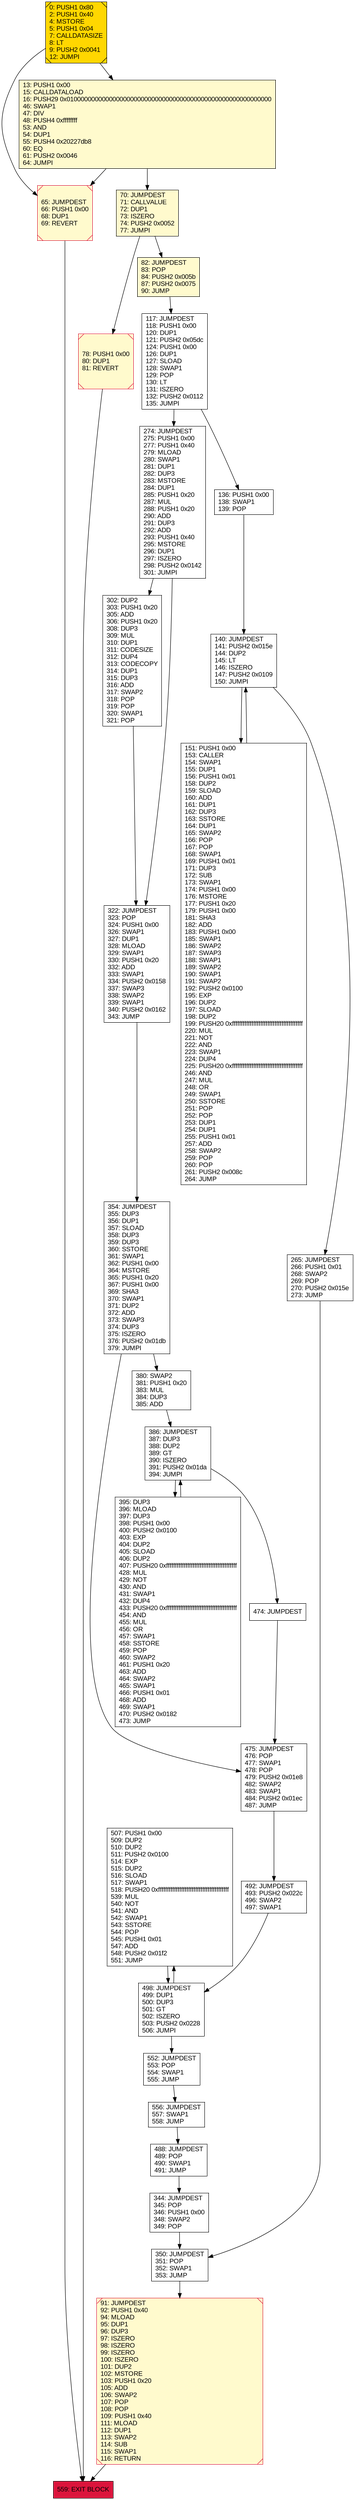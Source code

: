 digraph G {
bgcolor=transparent rankdir=UD;
node [shape=box style=filled color=black fillcolor=white fontname=arial fontcolor=black];
507 [label="507: PUSH1 0x00\l509: DUP2\l510: DUP2\l511: PUSH2 0x0100\l514: EXP\l515: DUP2\l516: SLOAD\l517: SWAP1\l518: PUSH20 0xffffffffffffffffffffffffffffffffffffffff\l539: MUL\l540: NOT\l541: AND\l542: SWAP1\l543: SSTORE\l544: POP\l545: PUSH1 0x01\l547: ADD\l548: PUSH2 0x01f2\l551: JUMP\l" ];
65 [label="65: JUMPDEST\l66: PUSH1 0x00\l68: DUP1\l69: REVERT\l" fillcolor=lemonchiffon shape=Msquare color=crimson ];
82 [label="82: JUMPDEST\l83: POP\l84: PUSH2 0x005b\l87: PUSH2 0x0075\l90: JUMP\l" fillcolor=lemonchiffon ];
475 [label="475: JUMPDEST\l476: POP\l477: SWAP1\l478: POP\l479: PUSH2 0x01e8\l482: SWAP2\l483: SWAP1\l484: PUSH2 0x01ec\l487: JUMP\l" ];
350 [label="350: JUMPDEST\l351: POP\l352: SWAP1\l353: JUMP\l" ];
265 [label="265: JUMPDEST\l266: PUSH1 0x01\l268: SWAP2\l269: POP\l270: PUSH2 0x015e\l273: JUMP\l" ];
151 [label="151: PUSH1 0x00\l153: CALLER\l154: SWAP1\l155: DUP1\l156: PUSH1 0x01\l158: DUP2\l159: SLOAD\l160: ADD\l161: DUP1\l162: DUP3\l163: SSTORE\l164: DUP1\l165: SWAP2\l166: POP\l167: POP\l168: SWAP1\l169: PUSH1 0x01\l171: DUP3\l172: SUB\l173: SWAP1\l174: PUSH1 0x00\l176: MSTORE\l177: PUSH1 0x20\l179: PUSH1 0x00\l181: SHA3\l182: ADD\l183: PUSH1 0x00\l185: SWAP1\l186: SWAP2\l187: SWAP3\l188: SWAP1\l189: SWAP2\l190: SWAP1\l191: SWAP2\l192: PUSH2 0x0100\l195: EXP\l196: DUP2\l197: SLOAD\l198: DUP2\l199: PUSH20 0xffffffffffffffffffffffffffffffffffffffff\l220: MUL\l221: NOT\l222: AND\l223: SWAP1\l224: DUP4\l225: PUSH20 0xffffffffffffffffffffffffffffffffffffffff\l246: AND\l247: MUL\l248: OR\l249: SWAP1\l250: SSTORE\l251: POP\l252: POP\l253: DUP1\l254: DUP1\l255: PUSH1 0x01\l257: ADD\l258: SWAP2\l259: POP\l260: POP\l261: PUSH2 0x008c\l264: JUMP\l" ];
474 [label="474: JUMPDEST\l" ];
556 [label="556: JUMPDEST\l557: SWAP1\l558: JUMP\l" ];
354 [label="354: JUMPDEST\l355: DUP3\l356: DUP1\l357: SLOAD\l358: DUP3\l359: DUP3\l360: SSTORE\l361: SWAP1\l362: PUSH1 0x00\l364: MSTORE\l365: PUSH1 0x20\l367: PUSH1 0x00\l369: SHA3\l370: SWAP1\l371: DUP2\l372: ADD\l373: SWAP3\l374: DUP3\l375: ISZERO\l376: PUSH2 0x01db\l379: JUMPI\l" ];
380 [label="380: SWAP2\l381: PUSH1 0x20\l383: MUL\l384: DUP3\l385: ADD\l" ];
344 [label="344: JUMPDEST\l345: POP\l346: PUSH1 0x00\l348: SWAP2\l349: POP\l" ];
140 [label="140: JUMPDEST\l141: PUSH2 0x015e\l144: DUP2\l145: LT\l146: ISZERO\l147: PUSH2 0x0109\l150: JUMPI\l" ];
91 [label="91: JUMPDEST\l92: PUSH1 0x40\l94: MLOAD\l95: DUP1\l96: DUP3\l97: ISZERO\l98: ISZERO\l99: ISZERO\l100: ISZERO\l101: DUP2\l102: MSTORE\l103: PUSH1 0x20\l105: ADD\l106: SWAP2\l107: POP\l108: POP\l109: PUSH1 0x40\l111: MLOAD\l112: DUP1\l113: SWAP2\l114: SUB\l115: SWAP1\l116: RETURN\l" fillcolor=lemonchiffon shape=Msquare color=crimson ];
0 [label="0: PUSH1 0x80\l2: PUSH1 0x40\l4: MSTORE\l5: PUSH1 0x04\l7: CALLDATASIZE\l8: LT\l9: PUSH2 0x0041\l12: JUMPI\l" fillcolor=lemonchiffon shape=Msquare fillcolor=gold ];
13 [label="13: PUSH1 0x00\l15: CALLDATALOAD\l16: PUSH29 0x0100000000000000000000000000000000000000000000000000000000\l46: SWAP1\l47: DIV\l48: PUSH4 0xffffffff\l53: AND\l54: DUP1\l55: PUSH4 0x20227db8\l60: EQ\l61: PUSH2 0x0046\l64: JUMPI\l" fillcolor=lemonchiffon ];
322 [label="322: JUMPDEST\l323: POP\l324: PUSH1 0x00\l326: SWAP1\l327: DUP1\l328: MLOAD\l329: SWAP1\l330: PUSH1 0x20\l332: ADD\l333: SWAP1\l334: PUSH2 0x0158\l337: SWAP3\l338: SWAP2\l339: SWAP1\l340: PUSH2 0x0162\l343: JUMP\l" ];
117 [label="117: JUMPDEST\l118: PUSH1 0x00\l120: DUP1\l121: PUSH2 0x05dc\l124: PUSH1 0x00\l126: DUP1\l127: SLOAD\l128: SWAP1\l129: POP\l130: LT\l131: ISZERO\l132: PUSH2 0x0112\l135: JUMPI\l" ];
386 [label="386: JUMPDEST\l387: DUP3\l388: DUP2\l389: GT\l390: ISZERO\l391: PUSH2 0x01da\l394: JUMPI\l" ];
70 [label="70: JUMPDEST\l71: CALLVALUE\l72: DUP1\l73: ISZERO\l74: PUSH2 0x0052\l77: JUMPI\l" fillcolor=lemonchiffon ];
498 [label="498: JUMPDEST\l499: DUP1\l500: DUP3\l501: GT\l502: ISZERO\l503: PUSH2 0x0228\l506: JUMPI\l" ];
559 [label="559: EXIT BLOCK\l" fillcolor=crimson ];
78 [label="78: PUSH1 0x00\l80: DUP1\l81: REVERT\l" fillcolor=lemonchiffon shape=Msquare color=crimson ];
395 [label="395: DUP3\l396: MLOAD\l397: DUP3\l398: PUSH1 0x00\l400: PUSH2 0x0100\l403: EXP\l404: DUP2\l405: SLOAD\l406: DUP2\l407: PUSH20 0xffffffffffffffffffffffffffffffffffffffff\l428: MUL\l429: NOT\l430: AND\l431: SWAP1\l432: DUP4\l433: PUSH20 0xffffffffffffffffffffffffffffffffffffffff\l454: AND\l455: MUL\l456: OR\l457: SWAP1\l458: SSTORE\l459: POP\l460: SWAP2\l461: PUSH1 0x20\l463: ADD\l464: SWAP2\l465: SWAP1\l466: PUSH1 0x01\l468: ADD\l469: SWAP1\l470: PUSH2 0x0182\l473: JUMP\l" ];
136 [label="136: PUSH1 0x00\l138: SWAP1\l139: POP\l" ];
488 [label="488: JUMPDEST\l489: POP\l490: SWAP1\l491: JUMP\l" ];
552 [label="552: JUMPDEST\l553: POP\l554: SWAP1\l555: JUMP\l" ];
274 [label="274: JUMPDEST\l275: PUSH1 0x00\l277: PUSH1 0x40\l279: MLOAD\l280: SWAP1\l281: DUP1\l282: DUP3\l283: MSTORE\l284: DUP1\l285: PUSH1 0x20\l287: MUL\l288: PUSH1 0x20\l290: ADD\l291: DUP3\l292: ADD\l293: PUSH1 0x40\l295: MSTORE\l296: DUP1\l297: ISZERO\l298: PUSH2 0x0142\l301: JUMPI\l" ];
492 [label="492: JUMPDEST\l493: PUSH2 0x022c\l496: SWAP2\l497: SWAP1\l" ];
302 [label="302: DUP2\l303: PUSH1 0x20\l305: ADD\l306: PUSH1 0x20\l308: DUP3\l309: MUL\l310: DUP1\l311: CODESIZE\l312: DUP4\l313: CODECOPY\l314: DUP1\l315: DUP3\l316: ADD\l317: SWAP2\l318: POP\l319: POP\l320: SWAP1\l321: POP\l" ];
0 -> 13;
78 -> 559;
70 -> 78;
274 -> 302;
13 -> 70;
91 -> 559;
380 -> 386;
117 -> 274;
136 -> 140;
474 -> 475;
492 -> 498;
302 -> 322;
274 -> 322;
498 -> 552;
117 -> 136;
488 -> 344;
354 -> 475;
386 -> 395;
395 -> 386;
265 -> 350;
552 -> 556;
556 -> 488;
82 -> 117;
350 -> 91;
65 -> 559;
70 -> 82;
0 -> 65;
13 -> 65;
344 -> 350;
498 -> 507;
507 -> 498;
140 -> 151;
151 -> 140;
140 -> 265;
322 -> 354;
475 -> 492;
386 -> 474;
354 -> 380;
}